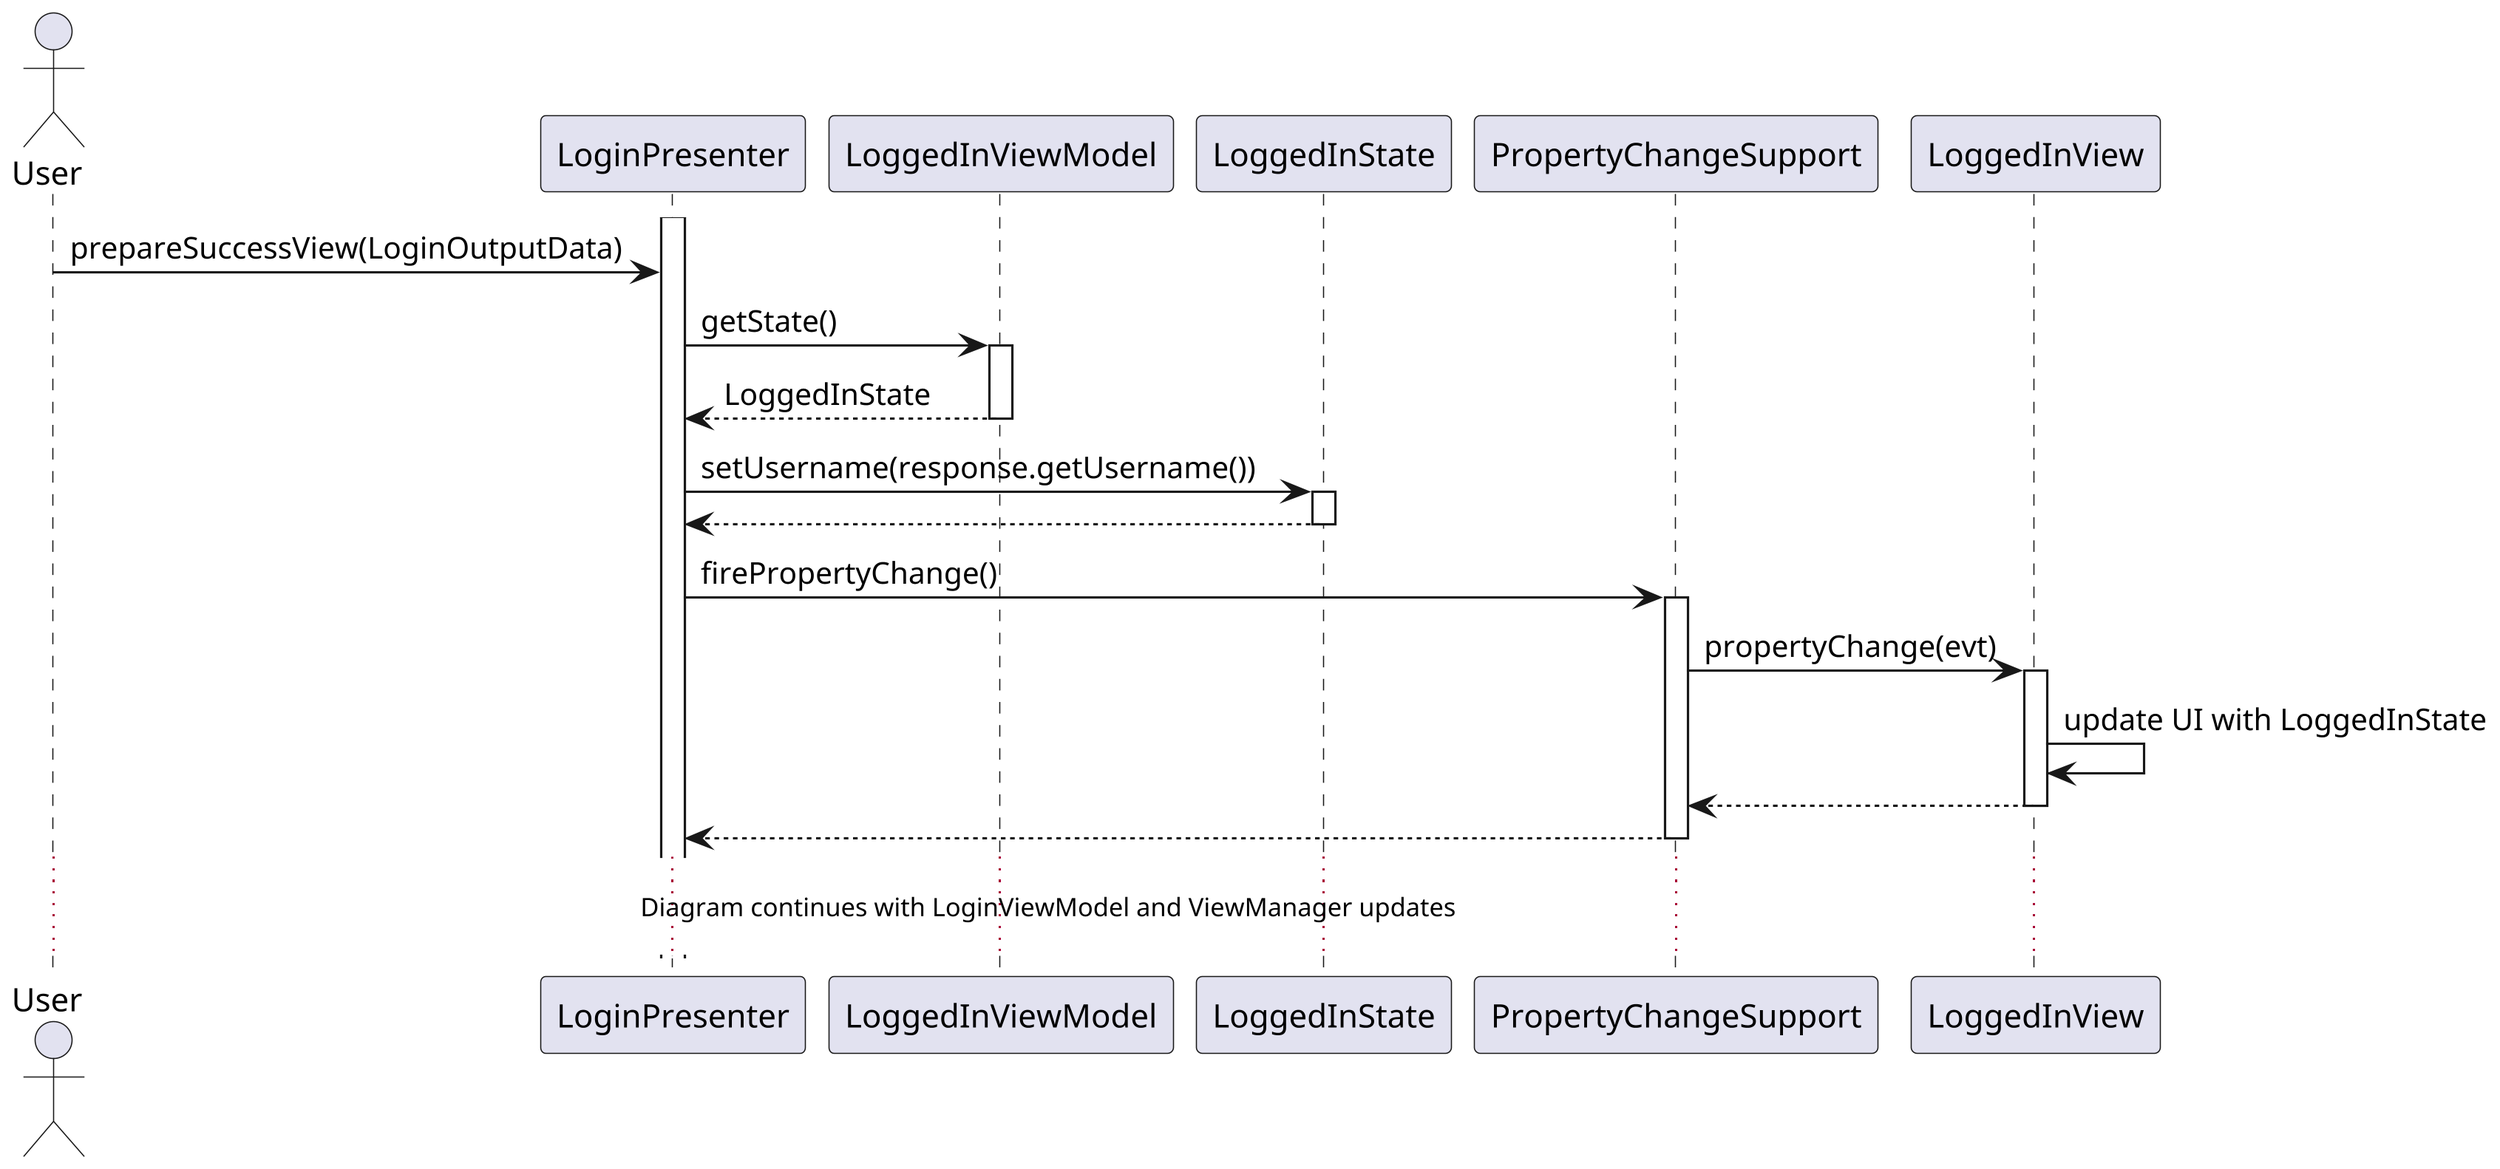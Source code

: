 @startuml
skinparam dpi 300
actor User
participant LoginPresenter as LP
participant LoggedInViewModel as LVM
participant LoggedInState as LS
participant PropertyChangeSupport as PCS
participant LoggedInView as LIV

activate LP
User -> LP : prepareSuccessView(LoginOutputData)
LP -> LVM : getState()
activate LVM
LVM --> LP : LoggedInState
deactivate LVM

LP -> LS : setUsername(response.getUsername())
activate LS
LS --> LP
deactivate LS

LP -> PCS : firePropertyChange()
activate PCS


PCS -> LIV : propertyChange(evt)
activate LIV

LIV -> LIV : update UI with LoggedInState

LIV --> PCS
deactivate LIV
PCS --> LP
deactivate PCS

... Diagram continues with LoginViewModel and ViewManager updates...


@enduml